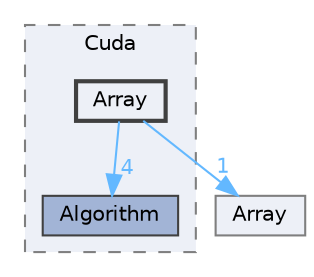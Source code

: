 digraph "D:/Peridyno/peridyno/src/Core/Backend/Cuda/Array"
{
 // LATEX_PDF_SIZE
  bgcolor="transparent";
  edge [fontname=Helvetica,fontsize=10,labelfontname=Helvetica,labelfontsize=10];
  node [fontname=Helvetica,fontsize=10,shape=box,height=0.2,width=0.4];
  compound=true
  subgraph clusterdir_bc87a11b212b3b50c42982a37c59e2ee {
    graph [ bgcolor="#edf0f7", pencolor="grey50", label="Cuda", fontname=Helvetica,fontsize=10 style="filled,dashed", URL="dir_bc87a11b212b3b50c42982a37c59e2ee.html",tooltip=""]
  dir_36e0372b6cc80ab2be51d62c7c942850 [label="Algorithm", fillcolor="#a2b4d6", color="grey25", style="filled", URL="dir_36e0372b6cc80ab2be51d62c7c942850.html",tooltip=""];
  dir_665a69718497adfd068d5e650611e113 [label="Array", fillcolor="#edf0f7", color="grey25", style="filled,bold", URL="dir_665a69718497adfd068d5e650611e113.html",tooltip=""];
  }
  dir_420d4f6199cfffe85292da4f14b5b392 [label="Array", fillcolor="#edf0f7", color="grey50", style="filled", URL="dir_420d4f6199cfffe85292da4f14b5b392.html",tooltip=""];
  dir_665a69718497adfd068d5e650611e113->dir_36e0372b6cc80ab2be51d62c7c942850 [headlabel="4", labeldistance=1.5 headhref="dir_000003_000001.html" href="dir_000003_000001.html" color="steelblue1" fontcolor="steelblue1"];
  dir_665a69718497adfd068d5e650611e113->dir_420d4f6199cfffe85292da4f14b5b392 [headlabel="1", labeldistance=1.5 headhref="dir_000003_000002.html" href="dir_000003_000002.html" color="steelblue1" fontcolor="steelblue1"];
}
